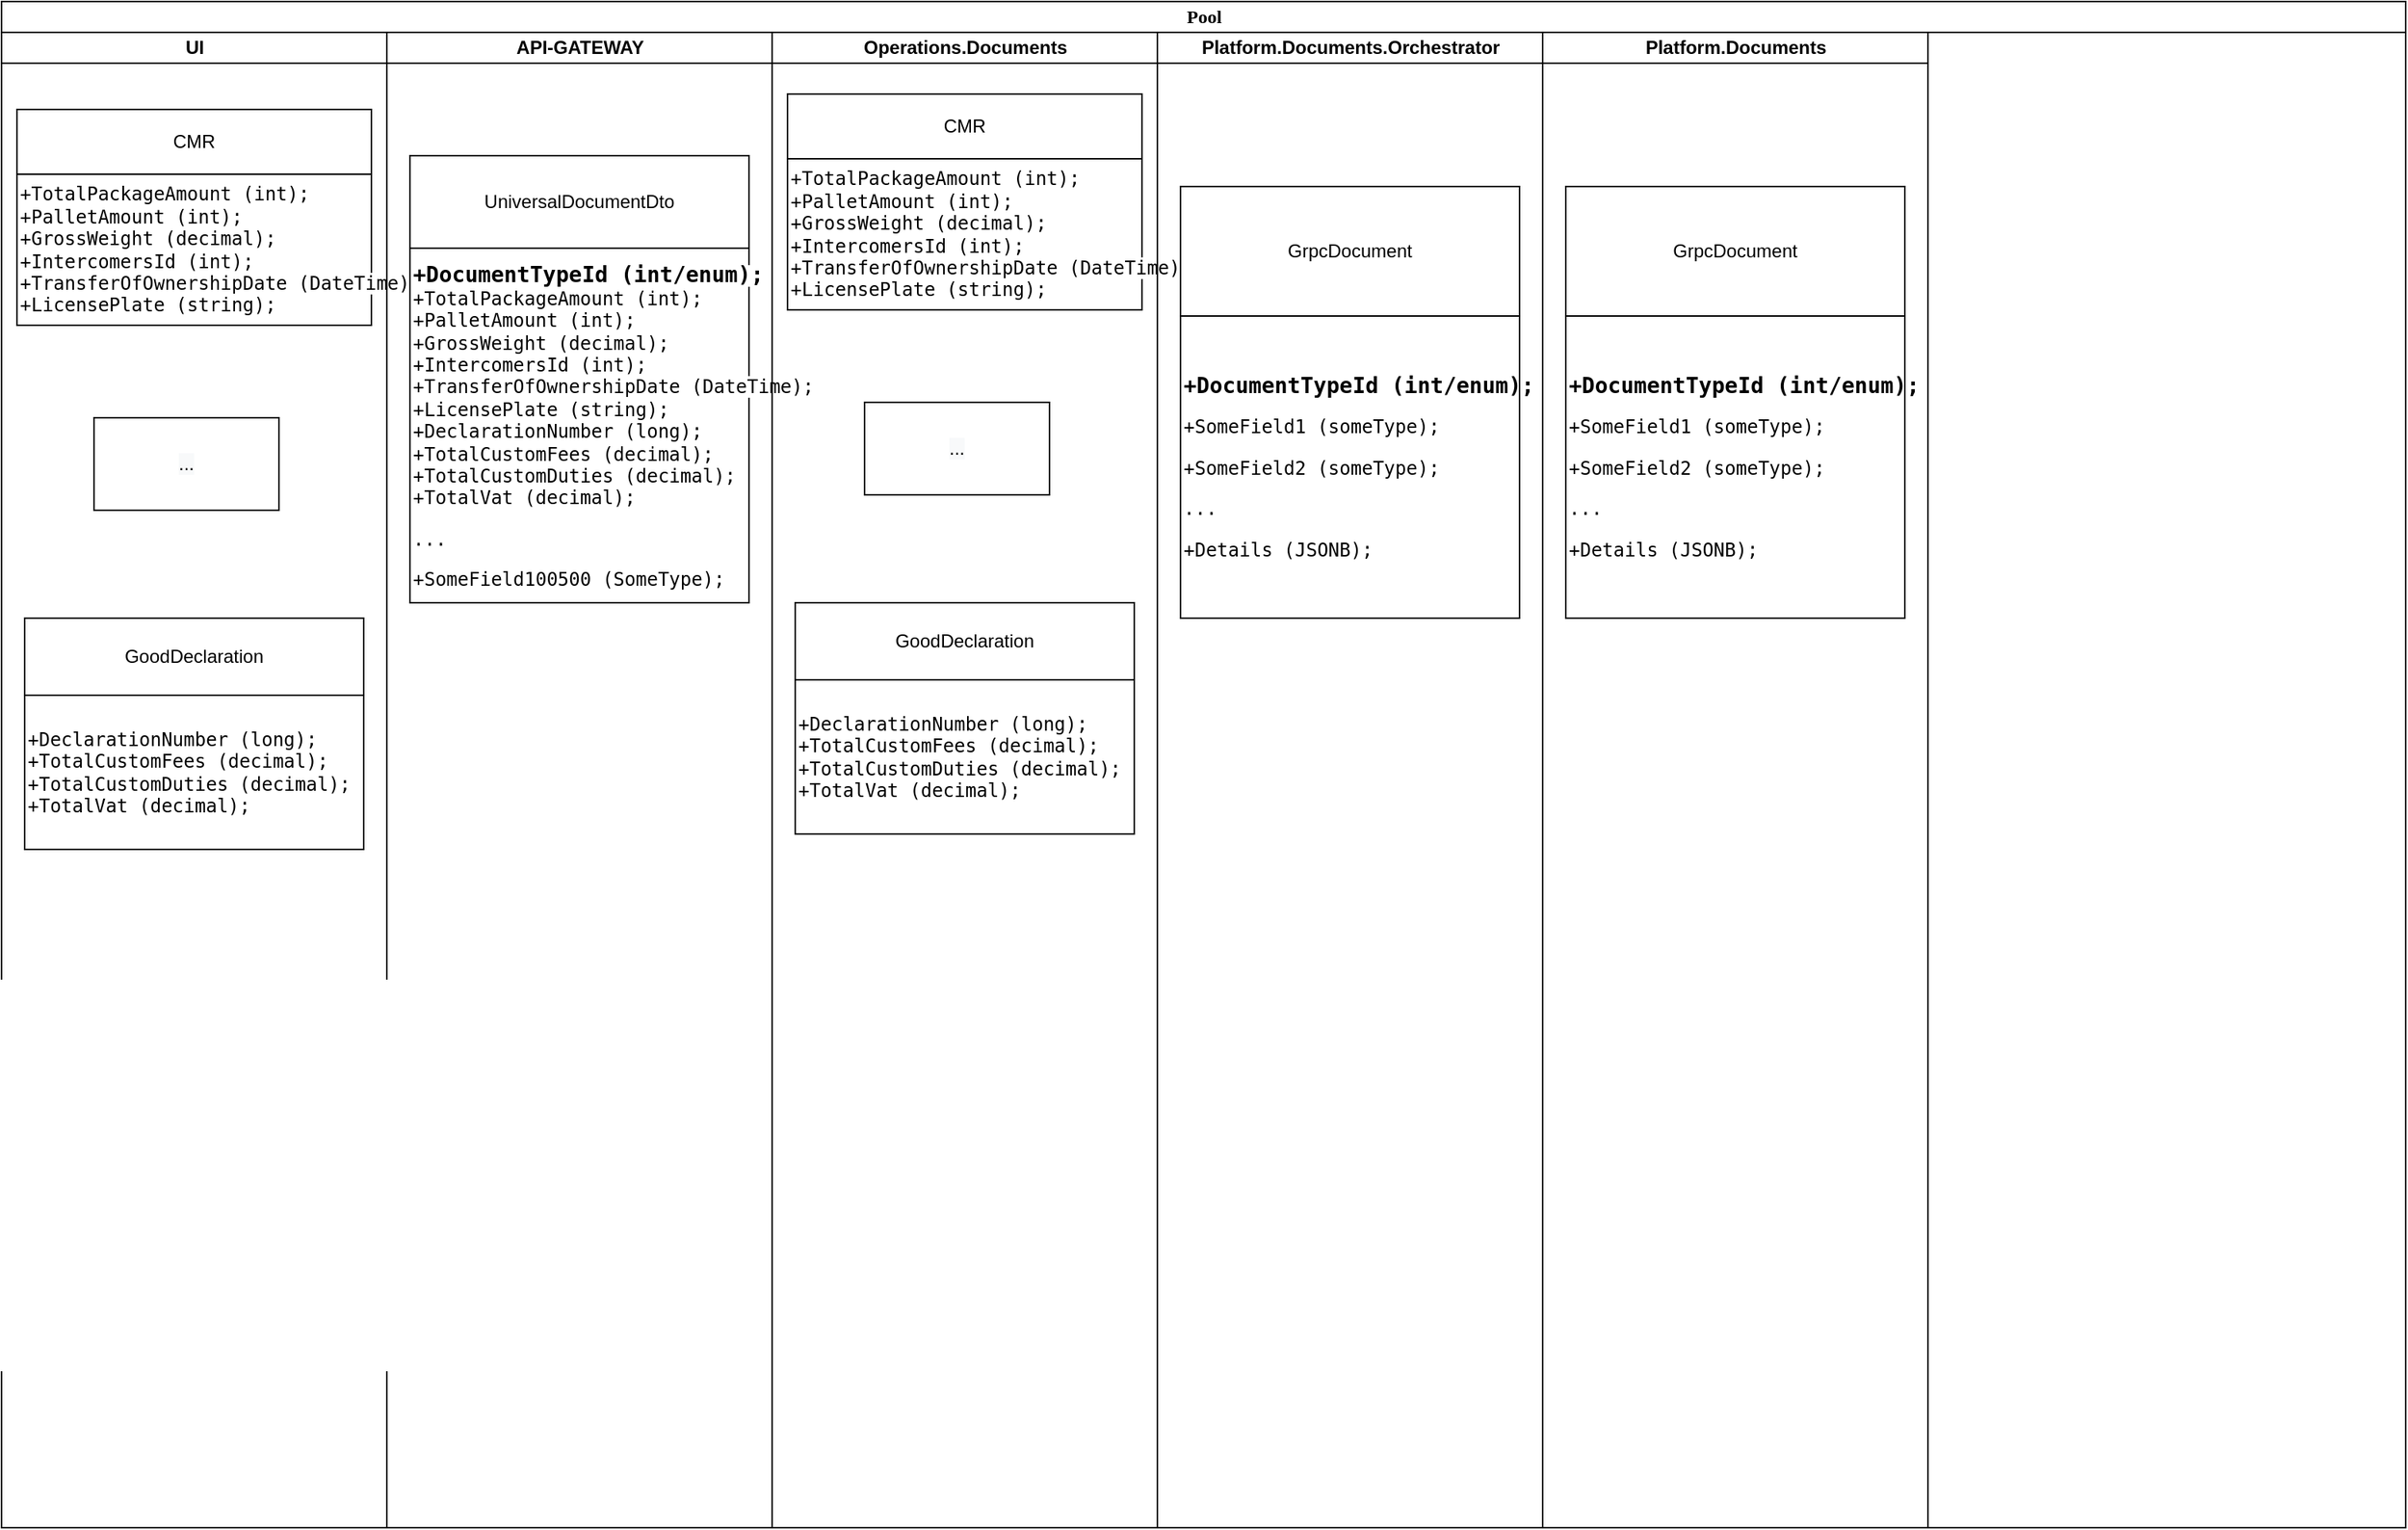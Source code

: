 <mxfile version="14.8.3" type="github">
  <diagram name="Page-1" id="0783ab3e-0a74-02c8-0abd-f7b4e66b4bec">
    <mxGraphModel dx="1629" dy="904" grid="1" gridSize="10" guides="1" tooltips="1" connect="1" arrows="1" fold="1" page="1" pageScale="1" pageWidth="850" pageHeight="1100" background="none" math="0" shadow="0">
      <root>
        <mxCell id="0" />
        <mxCell id="1" parent="0" />
        <mxCell id="1c1d494c118603dd-1" value="Pool" style="swimlane;html=1;childLayout=stackLayout;startSize=20;rounded=0;shadow=0;comic=0;labelBackgroundColor=none;strokeWidth=1;fontFamily=Verdana;fontSize=12;align=center;" parent="1" vertex="1">
          <mxGeometry x="40" y="20" width="1560" height="990" as="geometry" />
        </mxCell>
        <mxCell id="1c1d494c118603dd-2" value="UI" style="swimlane;html=1;startSize=20;" parent="1c1d494c118603dd-1" vertex="1">
          <mxGeometry y="20" width="250" height="970" as="geometry" />
        </mxCell>
        <mxCell id="fZkrWNqtU7C_VIOHloBP-9" value="" style="group" vertex="1" connectable="0" parent="1c1d494c118603dd-2">
          <mxGeometry x="10" y="50" width="230" height="140" as="geometry" />
        </mxCell>
        <mxCell id="fZkrWNqtU7C_VIOHloBP-2" value="CMR" style="whiteSpace=wrap;html=1;" vertex="1" parent="fZkrWNqtU7C_VIOHloBP-9">
          <mxGeometry width="230" height="42" as="geometry" />
        </mxCell>
        <mxCell id="fZkrWNqtU7C_VIOHloBP-8" value="&lt;pre style=&quot;font-family: &amp;#34;jetbrains mono&amp;#34; , monospace&quot;&gt;&lt;pre style=&quot;font-family: &amp;#34;jetbrains mono&amp;#34; , monospace&quot;&gt;&lt;span style=&quot;background-color: rgb(255 , 255 , 255)&quot;&gt;+TotalPackageAmount (int);&lt;br&gt;+PalletAmount (int);&lt;br&gt;+GrossWeight (decimal);&lt;br&gt;+IntercomersId (int);&lt;br&gt;+TransferOfOwnershipDate (DateTime);&lt;br&gt;+LicensePlate (string);&lt;/span&gt;&lt;/pre&gt;&lt;/pre&gt;" style="whiteSpace=wrap;html=1;align=left;" vertex="1" parent="fZkrWNqtU7C_VIOHloBP-9">
          <mxGeometry y="42" width="230" height="98" as="geometry" />
        </mxCell>
        <mxCell id="fZkrWNqtU7C_VIOHloBP-13" value="&#xa;&#xa;&lt;span style=&quot;color: rgb(0, 0, 0); font-family: helvetica; font-size: 12px; font-style: normal; font-weight: 400; letter-spacing: normal; text-align: center; text-indent: 0px; text-transform: none; word-spacing: 0px; background-color: rgb(248, 249, 250); display: inline; float: none;&quot;&gt;...&lt;/span&gt;&#xa;&#xa;" style="rounded=0;whiteSpace=wrap;html=1;" vertex="1" parent="1c1d494c118603dd-2">
          <mxGeometry x="60" y="250" width="120" height="60" as="geometry" />
        </mxCell>
        <mxCell id="fZkrWNqtU7C_VIOHloBP-11" value="" style="group" vertex="1" connectable="0" parent="1c1d494c118603dd-2">
          <mxGeometry x="15" y="380" width="220" height="150" as="geometry" />
        </mxCell>
        <mxCell id="fZkrWNqtU7C_VIOHloBP-7" value="GoodDeclaration" style="whiteSpace=wrap;html=1;" vertex="1" parent="fZkrWNqtU7C_VIOHloBP-11">
          <mxGeometry width="220.0" height="50" as="geometry" />
        </mxCell>
        <mxCell id="fZkrWNqtU7C_VIOHloBP-10" value="&lt;pre style=&quot;font-family: &amp;#34;jetbrains mono&amp;#34; , monospace&quot;&gt;&lt;span style=&quot;background-color: rgb(255 , 255 , 255)&quot;&gt;+DeclarationNumber (long);&lt;br&gt;+TotalCustomFees (decimal);&lt;br&gt;+TotalCustomDuties (decimal);&lt;br&gt;+TotalVat (decimal);&lt;/span&gt;&lt;/pre&gt;" style="whiteSpace=wrap;html=1;align=left;" vertex="1" parent="fZkrWNqtU7C_VIOHloBP-11">
          <mxGeometry y="50" width="220.0" height="100" as="geometry" />
        </mxCell>
        <mxCell id="1c1d494c118603dd-3" value="API-GATEWAY" style="swimlane;html=1;startSize=20;" parent="1c1d494c118603dd-1" vertex="1">
          <mxGeometry x="250" y="20" width="250" height="970" as="geometry" />
        </mxCell>
        <mxCell id="fZkrWNqtU7C_VIOHloBP-14" value="" style="group" vertex="1" connectable="0" parent="1c1d494c118603dd-3">
          <mxGeometry x="15" y="80" width="220" height="290" as="geometry" />
        </mxCell>
        <mxCell id="fZkrWNqtU7C_VIOHloBP-15" value="UniversalDocumentDto&lt;br&gt;" style="whiteSpace=wrap;html=1;" vertex="1" parent="fZkrWNqtU7C_VIOHloBP-14">
          <mxGeometry width="220" height="60" as="geometry" />
        </mxCell>
        <mxCell id="fZkrWNqtU7C_VIOHloBP-16" value="&lt;pre style=&quot;line-height: 120% ; font-family: &amp;#34;jetbrains mono&amp;#34; , monospace&quot;&gt;&lt;p style=&quot;font-family: &amp;#34;jetbrains mono&amp;#34; , monospace&quot;&gt;&lt;span style=&quot;background-color: rgb(255 , 255 , 255)&quot;&gt;&lt;b&gt;&lt;font style=&quot;font-size: 14px&quot;&gt;&lt;br&gt;&lt;/font&gt;&lt;/b&gt;&lt;/span&gt;&lt;/p&gt;&lt;p style=&quot;font-family: &amp;#34;jetbrains mono&amp;#34; , monospace&quot;&gt;&lt;span style=&quot;background-color: rgb(255 , 255 , 255)&quot;&gt;&lt;b&gt;&lt;font style=&quot;font-size: 14px&quot;&gt;&lt;br&gt;&lt;/font&gt;&lt;/b&gt;&lt;/span&gt;&lt;/p&gt;&lt;p style=&quot;font-family: &amp;#34;jetbrains mono&amp;#34; , monospace&quot;&gt;&lt;span style=&quot;background-color: rgb(255 , 255 , 255)&quot;&gt;&lt;b&gt;&lt;font style=&quot;font-size: 14px&quot;&gt;+DocumentTypeId (int/enum);&lt;/font&gt;&lt;/b&gt;&lt;br&gt;+TotalPackageAmount (int);&lt;br&gt;&lt;/span&gt;&lt;span style=&quot;background-color: rgb(255 , 255 , 255)&quot;&gt;+PalletAmount (int);&lt;br&gt;&lt;/span&gt;&lt;span style=&quot;background-color: rgb(255 , 255 , 255)&quot;&gt;+GrossWeight (decimal);&lt;br&gt;&lt;/span&gt;&lt;span style=&quot;background-color: rgb(255 , 255 , 255)&quot;&gt;+IntercomersId (int);&lt;br&gt;&lt;/span&gt;&lt;span style=&quot;background-color: rgb(255 , 255 , 255)&quot;&gt;+TransferOfOwnershipDate (DateTime);&lt;br&gt;&lt;/span&gt;&lt;span style=&quot;background-color: rgb(255 , 255 , 255)&quot;&gt;+LicensePlate (string);&lt;br&gt;&lt;/span&gt;+DeclarationNumber (long);&lt;br&gt;&lt;span style=&quot;background-color: rgb(255 , 255 , 255)&quot;&gt;+TotalCustomFees (decimal);&lt;br&gt;&lt;/span&gt;&lt;span style=&quot;background-color: rgb(255 , 255 , 255)&quot;&gt;+TotalCustomDuties (decimal);&lt;br&gt;&lt;/span&gt;&lt;span style=&quot;background-color: rgb(255 , 255 , 255)&quot;&gt;+TotalVat (decimal);&lt;/span&gt;&lt;/p&gt;&lt;p style=&quot;font-family: &amp;#34;jetbrains mono&amp;#34; , monospace&quot;&gt;...&lt;/p&gt;&lt;p style=&quot;font-family: &amp;#34;jetbrains mono&amp;#34; , monospace&quot;&gt;+SomeField100500 (SomeType);&lt;/p&gt;&lt;p style=&quot;font-family: &amp;#34;jetbrains mono&amp;#34; , monospace&quot;&gt;&lt;br&gt;&lt;/p&gt;&lt;p style=&quot;font-family: &amp;#34;jetbrains mono&amp;#34; , monospace&quot;&gt;&lt;br&gt;&lt;/p&gt;&lt;/pre&gt;" style="whiteSpace=wrap;html=1;align=left;" vertex="1" parent="fZkrWNqtU7C_VIOHloBP-14">
          <mxGeometry y="60" width="220" height="230" as="geometry" />
        </mxCell>
        <mxCell id="1c1d494c118603dd-4" value="Operations.Documents" style="swimlane;html=1;startSize=20;" parent="1c1d494c118603dd-1" vertex="1">
          <mxGeometry x="500" y="20" width="250" height="970" as="geometry" />
        </mxCell>
        <mxCell id="1c1d494c118603dd-45" style="edgeStyle=none;rounded=0;html=1;labelBackgroundColor=none;startArrow=none;startFill=0;startSize=5;endArrow=classicThin;endFill=1;endSize=5;jettySize=auto;orthogonalLoop=1;strokeWidth=1;fontFamily=Verdana;fontSize=12" parent="1c1d494c118603dd-4" target="60571a20871a0731-5" edge="1">
          <mxGeometry relative="1" as="geometry">
            <mxPoint x="120" y="840" as="sourcePoint" />
          </mxGeometry>
        </mxCell>
        <mxCell id="fZkrWNqtU7C_VIOHloBP-17" value="" style="group" vertex="1" connectable="0" parent="1c1d494c118603dd-4">
          <mxGeometry x="10" y="40" width="230" height="140" as="geometry" />
        </mxCell>
        <mxCell id="fZkrWNqtU7C_VIOHloBP-18" value="CMR" style="whiteSpace=wrap;html=1;" vertex="1" parent="fZkrWNqtU7C_VIOHloBP-17">
          <mxGeometry width="230" height="42" as="geometry" />
        </mxCell>
        <mxCell id="fZkrWNqtU7C_VIOHloBP-19" value="&lt;pre style=&quot;font-family: &amp;#34;jetbrains mono&amp;#34; , monospace&quot;&gt;&lt;pre style=&quot;font-family: &amp;#34;jetbrains mono&amp;#34; , monospace&quot;&gt;&lt;span style=&quot;background-color: rgb(255 , 255 , 255)&quot;&gt;+TotalPackageAmount (int);&lt;br&gt;+PalletAmount (int);&lt;br&gt;+GrossWeight (decimal);&lt;br&gt;+IntercomersId (int);&lt;br&gt;+TransferOfOwnershipDate (DateTime);&lt;br&gt;+LicensePlate (string);&lt;/span&gt;&lt;/pre&gt;&lt;/pre&gt;" style="whiteSpace=wrap;html=1;align=left;" vertex="1" parent="fZkrWNqtU7C_VIOHloBP-17">
          <mxGeometry y="42" width="230" height="98" as="geometry" />
        </mxCell>
        <mxCell id="fZkrWNqtU7C_VIOHloBP-20" value="" style="group" vertex="1" connectable="0" parent="1c1d494c118603dd-4">
          <mxGeometry x="15" y="370" width="220" height="150" as="geometry" />
        </mxCell>
        <mxCell id="fZkrWNqtU7C_VIOHloBP-21" value="GoodDeclaration" style="whiteSpace=wrap;html=1;" vertex="1" parent="fZkrWNqtU7C_VIOHloBP-20">
          <mxGeometry width="220.0" height="50" as="geometry" />
        </mxCell>
        <mxCell id="fZkrWNqtU7C_VIOHloBP-22" value="&lt;pre style=&quot;font-family: &amp;#34;jetbrains mono&amp;#34; , monospace&quot;&gt;&lt;span style=&quot;background-color: rgb(255 , 255 , 255)&quot;&gt;+DeclarationNumber (long);&lt;br&gt;+TotalCustomFees (decimal);&lt;br&gt;+TotalCustomDuties (decimal);&lt;br&gt;+TotalVat (decimal);&lt;/span&gt;&lt;/pre&gt;" style="whiteSpace=wrap;html=1;align=left;" vertex="1" parent="fZkrWNqtU7C_VIOHloBP-20">
          <mxGeometry y="50" width="220.0" height="100" as="geometry" />
        </mxCell>
        <mxCell id="fZkrWNqtU7C_VIOHloBP-23" value="&#xa;&#xa;&lt;span style=&quot;color: rgb(0, 0, 0); font-family: helvetica; font-size: 12px; font-style: normal; font-weight: 400; letter-spacing: normal; text-align: center; text-indent: 0px; text-transform: none; word-spacing: 0px; background-color: rgb(248, 249, 250); display: inline; float: none;&quot;&gt;...&lt;/span&gt;&#xa;&#xa;" style="rounded=0;whiteSpace=wrap;html=1;" vertex="1" parent="1c1d494c118603dd-4">
          <mxGeometry x="60" y="240" width="120" height="60" as="geometry" />
        </mxCell>
        <mxCell id="1c1d494c118603dd-28" style="edgeStyle=orthogonalEdgeStyle;rounded=0;html=1;entryX=0.5;entryY=0;labelBackgroundColor=none;startArrow=none;startFill=0;startSize=5;endArrow=classicThin;endFill=1;endSize=5;jettySize=auto;orthogonalLoop=1;strokeWidth=1;fontFamily=Verdana;fontSize=12" parent="1c1d494c118603dd-1" source="60571a20871a0731-8" edge="1">
          <mxGeometry relative="1" as="geometry">
            <Array as="points">
              <mxPoint x="354" y="145" />
            </Array>
            <mxPoint x="353.5" y="180" as="targetPoint" />
          </mxGeometry>
        </mxCell>
        <mxCell id="fZkrWNqtU7C_VIOHloBP-5" value="Platform.Documents.Orchestrator" style="swimlane;html=1;startSize=20;" vertex="1" parent="1c1d494c118603dd-1">
          <mxGeometry x="750" y="20" width="250" height="970" as="geometry" />
        </mxCell>
        <mxCell id="fZkrWNqtU7C_VIOHloBP-6" style="edgeStyle=none;rounded=0;html=1;labelBackgroundColor=none;startArrow=none;startFill=0;startSize=5;endArrow=classicThin;endFill=1;endSize=5;jettySize=auto;orthogonalLoop=1;strokeWidth=1;fontFamily=Verdana;fontSize=12" edge="1" parent="fZkrWNqtU7C_VIOHloBP-5">
          <mxGeometry relative="1" as="geometry">
            <mxPoint x="120" y="840" as="sourcePoint" />
          </mxGeometry>
        </mxCell>
        <mxCell id="fZkrWNqtU7C_VIOHloBP-27" value="" style="group" vertex="1" connectable="0" parent="fZkrWNqtU7C_VIOHloBP-5">
          <mxGeometry x="15" y="100" width="220" height="280" as="geometry" />
        </mxCell>
        <mxCell id="fZkrWNqtU7C_VIOHloBP-28" value="GrpcDocument" style="whiteSpace=wrap;html=1;" vertex="1" parent="fZkrWNqtU7C_VIOHloBP-27">
          <mxGeometry width="220" height="84" as="geometry" />
        </mxCell>
        <mxCell id="fZkrWNqtU7C_VIOHloBP-29" value="&lt;pre style=&quot;line-height: 120% ; font-family: &amp;#34;jetbrains mono&amp;#34; , monospace&quot;&gt;&lt;p style=&quot;font-family: &amp;#34;jetbrains mono&amp;#34; , monospace&quot;&gt;&lt;b&gt;&lt;font style=&quot;font-size: 14px&quot;&gt;+DocumentTypeId (int/enum);&lt;/font&gt;&lt;/b&gt;&lt;span style=&quot;background-color: rgb(255 , 255 , 255)&quot;&gt;&lt;br&gt;&lt;/span&gt;&lt;/p&gt;&lt;p style=&quot;font-family: &amp;#34;jetbrains mono&amp;#34; , monospace&quot;&gt;&lt;span style=&quot;background-color: rgb(255 , 255 , 255)&quot;&gt;+SomeField1 (someType);&lt;/span&gt;&lt;/p&gt;&lt;p style=&quot;font-family: &amp;#34;jetbrains mono&amp;#34; , monospace&quot;&gt;&lt;span style=&quot;background-color: rgb(255 , 255 , 255)&quot;&gt;+SomeField2 (someType);&lt;br&gt;&lt;/span&gt;&lt;/p&gt;&lt;p&gt;&lt;span style=&quot;background-color: rgb(255 , 255 , 255)&quot;&gt;...&lt;/span&gt;&lt;/p&gt;&lt;p&gt;&lt;/p&gt;&lt;p style=&quot;font-family: &amp;#34;jetbrains mono&amp;#34; , monospace&quot;&gt;&lt;span style=&quot;background-color: rgb(255 , 255 , 255)&quot;&gt;+Details (JSONB);&lt;/span&gt;&lt;/p&gt;&lt;/pre&gt;" style="whiteSpace=wrap;html=1;align=left;" vertex="1" parent="fZkrWNqtU7C_VIOHloBP-27">
          <mxGeometry y="84" width="220" height="196" as="geometry" />
        </mxCell>
        <mxCell id="fZkrWNqtU7C_VIOHloBP-3" value="Platform.Documents" style="swimlane;html=1;startSize=20;" vertex="1" parent="1c1d494c118603dd-1">
          <mxGeometry x="1000" y="20" width="250" height="970" as="geometry" />
        </mxCell>
        <mxCell id="fZkrWNqtU7C_VIOHloBP-4" style="edgeStyle=none;rounded=0;html=1;labelBackgroundColor=none;startArrow=none;startFill=0;startSize=5;endArrow=classicThin;endFill=1;endSize=5;jettySize=auto;orthogonalLoop=1;strokeWidth=1;fontFamily=Verdana;fontSize=12" edge="1" parent="fZkrWNqtU7C_VIOHloBP-3">
          <mxGeometry relative="1" as="geometry">
            <mxPoint x="120" y="840" as="sourcePoint" />
          </mxGeometry>
        </mxCell>
        <mxCell id="fZkrWNqtU7C_VIOHloBP-24" value="" style="group" vertex="1" connectable="0" parent="fZkrWNqtU7C_VIOHloBP-3">
          <mxGeometry x="15" y="100" width="220" height="280" as="geometry" />
        </mxCell>
        <mxCell id="fZkrWNqtU7C_VIOHloBP-25" value="GrpcDocument" style="whiteSpace=wrap;html=1;" vertex="1" parent="fZkrWNqtU7C_VIOHloBP-24">
          <mxGeometry width="220" height="84" as="geometry" />
        </mxCell>
        <mxCell id="fZkrWNqtU7C_VIOHloBP-26" value="&lt;pre style=&quot;line-height: 120% ; font-family: &amp;#34;jetbrains mono&amp;#34; , monospace&quot;&gt;&lt;p style=&quot;font-family: &amp;#34;jetbrains mono&amp;#34; , monospace&quot;&gt;&lt;b&gt;&lt;font style=&quot;font-size: 14px&quot;&gt;+DocumentTypeId (int/enum);&lt;/font&gt;&lt;/b&gt;&lt;span style=&quot;background-color: rgb(255 , 255 , 255)&quot;&gt;&lt;br&gt;&lt;/span&gt;&lt;/p&gt;&lt;p style=&quot;font-family: &amp;#34;jetbrains mono&amp;#34; , monospace&quot;&gt;&lt;span style=&quot;background-color: rgb(255 , 255 , 255)&quot;&gt;+SomeField1 (someType);&lt;/span&gt;&lt;/p&gt;&lt;p style=&quot;font-family: &amp;#34;jetbrains mono&amp;#34; , monospace&quot;&gt;&lt;span style=&quot;background-color: rgb(255 , 255 , 255)&quot;&gt;+SomeField2 (someType);&lt;br&gt;&lt;/span&gt;&lt;/p&gt;&lt;p&gt;&lt;span style=&quot;background-color: rgb(255 , 255 , 255)&quot;&gt;...&lt;/span&gt;&lt;/p&gt;&lt;p&gt;&lt;/p&gt;&lt;p style=&quot;font-family: &amp;#34;jetbrains mono&amp;#34; , monospace&quot;&gt;&lt;span style=&quot;background-color: rgb(255 , 255 , 255)&quot;&gt;+Details (JSONB);&lt;/span&gt;&lt;/p&gt;&lt;/pre&gt;" style="whiteSpace=wrap;html=1;align=left;" vertex="1" parent="fZkrWNqtU7C_VIOHloBP-24">
          <mxGeometry y="84" width="220" height="196" as="geometry" />
        </mxCell>
      </root>
    </mxGraphModel>
  </diagram>
</mxfile>
